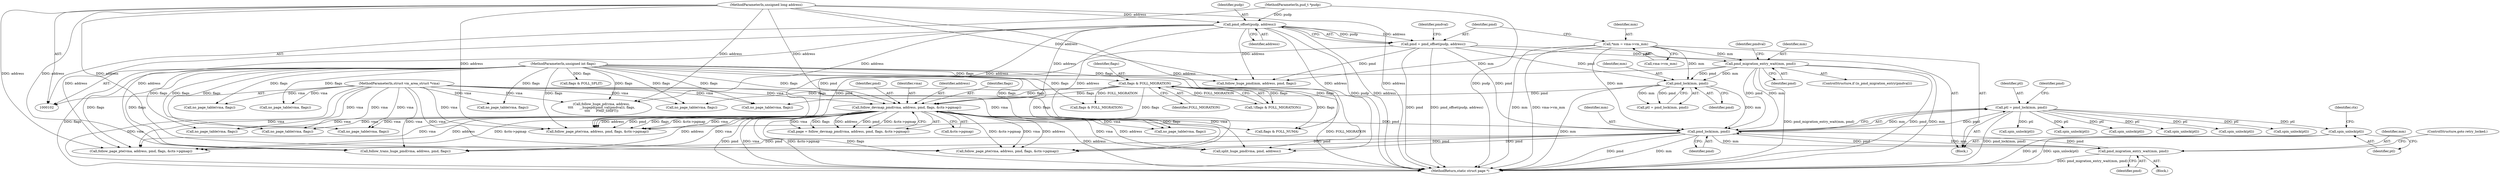 digraph "0_linux_6b3a707736301c2128ca85ce85fb13f60b5e350a_5@pointer" {
"1000424" [label="(Call,spin_unlock(ptl))"];
"1000279" [label="(Call,ptl = pmd_lock(mm, pmd))"];
"1000281" [label="(Call,pmd_lock(mm, pmd))"];
"1000232" [label="(Call,pmd_lock(mm, pmd))"];
"1000114" [label="(Call,*mm = vma->vm_mm)"];
"1000210" [label="(Call,pmd_migration_entry_wait(mm, pmd))"];
"1000119" [label="(Call,pmd = pmd_offset(pudp, address))"];
"1000121" [label="(Call,pmd_offset(pudp, address))"];
"1000105" [label="(MethodParameterIn,pud_t *pudp)"];
"1000104" [label="(MethodParameterIn,unsigned long address)"];
"1000315" [label="(Call,pmd_migration_entry_wait(mm, pmd))"];
"1000237" [label="(Call,follow_devmap_pmd(vma, address, pmd, flags, &ctx->pgmap))"];
"1000103" [label="(MethodParameterIn,struct vm_area_struct *vma)"];
"1000194" [label="(Call,flags & FOLL_MIGRATION)"];
"1000106" [label="(MethodParameterIn,unsigned int flags)"];
"1000238" [label="(Identifier,vma)"];
"1000125" [label="(Identifier,pmdval)"];
"1000239" [label="(Identifier,address)"];
"1000210" [label="(Call,pmd_migration_entry_wait(mm, pmd))"];
"1000104" [label="(MethodParameterIn,unsigned long address)"];
"1000302" [label="(Block,)"];
"1000275" [label="(Call,no_page_table(vma, flags))"];
"1000258" [label="(Call,follow_page_pte(vma, address, pmd, flags, &ctx->pgmap))"];
"1000400" [label="(Call,no_page_table(vma, flags))"];
"1000234" [label="(Identifier,pmd)"];
"1000195" [label="(Identifier,flags)"];
"1000315" [label="(Call,pmd_migration_entry_wait(mm, pmd))"];
"1000193" [label="(Call,!(flags & FOLL_MIGRATION))"];
"1000182" [label="(Call,no_page_table(vma, flags))"];
"1000194" [label="(Call,flags & FOLL_MIGRATION)"];
"1000198" [label="(Call,no_page_table(vma, flags))"];
"1000326" [label="(Call,spin_unlock(ptl))"];
"1000303" [label="(Call,spin_unlock(ptl))"];
"1000123" [label="(Identifier,address)"];
"1000122" [label="(Identifier,pudp)"];
"1000353" [label="(Call,spin_unlock(ptl))"];
"1000279" [label="(Call,ptl = pmd_lock(mm, pmd))"];
"1000316" [label="(Identifier,mm)"];
"1000269" [label="(Call,flags & FOLL_NUMA)"];
"1000114" [label="(Call,*mm = vma->vm_mm)"];
"1000419" [label="(Call,follow_trans_huge_pmd(vma, address, pmd, flags))"];
"1000293" [label="(Call,no_page_table(vma, flags))"];
"1000435" [label="(MethodReturn,static struct page *)"];
"1000158" [label="(Call,no_page_table(vma, flags))"];
"1000214" [label="(Identifier,pmdval)"];
"1000317" [label="(Identifier,pmd)"];
"1000280" [label="(Identifier,ptl)"];
"1000106" [label="(MethodParameterIn,unsigned int flags)"];
"1000312" [label="(Call,no_page_table(vma, flags))"];
"1000212" [label="(Identifier,pmd)"];
"1000207" [label="(ControlStructure,if (is_pmd_migration_entry(pmdval)))"];
"1000241" [label="(Identifier,flags)"];
"1000383" [label="(Call,spin_unlock(ptl))"];
"1000240" [label="(Identifier,pmd)"];
"1000222" [label="(Call,no_page_table(vma, flags))"];
"1000281" [label="(Call,pmd_lock(mm, pmd))"];
"1000428" [label="(Identifier,ctx)"];
"1000103" [label="(MethodParameterIn,struct vm_area_struct *vma)"];
"1000119" [label="(Call,pmd = pmd_offset(pudp, address))"];
"1000308" [label="(Call,flags & FOLL_MIGRATION)"];
"1000377" [label="(Call,spin_unlock(ptl))"];
"1000148" [label="(Call,follow_huge_pmd(mm, address, pmd, flags))"];
"1000211" [label="(Identifier,mm)"];
"1000339" [label="(Call,flags & FOLL_SPLIT)"];
"1000288" [label="(Identifier,pmd)"];
"1000408" [label="(Call,follow_page_pte(vma, address, pmd, flags, &ctx->pgmap))"];
"1000120" [label="(Identifier,pmd)"];
"1000169" [label="(Call,follow_huge_pd(vma, address,\n\t\t\t\t      __hugepd(pmd_val(pmdval)), flags,\n\t\t\t\t      PMD_SHIFT))"];
"1000108" [label="(Block,)"];
"1000318" [label="(ControlStructure,goto retry_locked;)"];
"1000237" [label="(Call,follow_devmap_pmd(vma, address, pmd, flags, &ctx->pgmap))"];
"1000233" [label="(Identifier,mm)"];
"1000242" [label="(Call,&ctx->pgmap)"];
"1000121" [label="(Call,pmd_offset(pudp, address))"];
"1000283" [label="(Identifier,pmd)"];
"1000115" [label="(Identifier,mm)"];
"1000424" [label="(Call,spin_unlock(ptl))"];
"1000425" [label="(Identifier,ptl)"];
"1000282" [label="(Identifier,mm)"];
"1000329" [label="(Call,follow_page_pte(vma, address, pmd, flags, &ctx->pgmap))"];
"1000116" [label="(Call,vma->vm_mm)"];
"1000133" [label="(Call,no_page_table(vma, flags))"];
"1000230" [label="(Call,ptl = pmd_lock(mm, pmd))"];
"1000290" [label="(Call,spin_unlock(ptl))"];
"1000235" [label="(Call,page = follow_devmap_pmd(vma, address, pmd, flags, &ctx->pgmap))"];
"1000105" [label="(MethodParameterIn,pud_t *pudp)"];
"1000358" [label="(Call,split_huge_pmd(vma, pmd, address))"];
"1000232" [label="(Call,pmd_lock(mm, pmd))"];
"1000196" [label="(Identifier,FOLL_MIGRATION)"];
"1000424" -> "1000108"  [label="AST: "];
"1000424" -> "1000425"  [label="CFG: "];
"1000425" -> "1000424"  [label="AST: "];
"1000428" -> "1000424"  [label="CFG: "];
"1000424" -> "1000435"  [label="DDG: ptl"];
"1000424" -> "1000435"  [label="DDG: spin_unlock(ptl)"];
"1000279" -> "1000424"  [label="DDG: ptl"];
"1000279" -> "1000108"  [label="AST: "];
"1000279" -> "1000281"  [label="CFG: "];
"1000280" -> "1000279"  [label="AST: "];
"1000281" -> "1000279"  [label="AST: "];
"1000288" -> "1000279"  [label="CFG: "];
"1000279" -> "1000435"  [label="DDG: pmd_lock(mm, pmd)"];
"1000281" -> "1000279"  [label="DDG: mm"];
"1000281" -> "1000279"  [label="DDG: pmd"];
"1000279" -> "1000290"  [label="DDG: ptl"];
"1000279" -> "1000303"  [label="DDG: ptl"];
"1000279" -> "1000326"  [label="DDG: ptl"];
"1000279" -> "1000353"  [label="DDG: ptl"];
"1000279" -> "1000377"  [label="DDG: ptl"];
"1000279" -> "1000383"  [label="DDG: ptl"];
"1000281" -> "1000283"  [label="CFG: "];
"1000282" -> "1000281"  [label="AST: "];
"1000283" -> "1000281"  [label="AST: "];
"1000281" -> "1000435"  [label="DDG: mm"];
"1000281" -> "1000435"  [label="DDG: pmd"];
"1000232" -> "1000281"  [label="DDG: mm"];
"1000315" -> "1000281"  [label="DDG: mm"];
"1000315" -> "1000281"  [label="DDG: pmd"];
"1000114" -> "1000281"  [label="DDG: mm"];
"1000210" -> "1000281"  [label="DDG: mm"];
"1000210" -> "1000281"  [label="DDG: pmd"];
"1000237" -> "1000281"  [label="DDG: pmd"];
"1000119" -> "1000281"  [label="DDG: pmd"];
"1000281" -> "1000315"  [label="DDG: mm"];
"1000281" -> "1000315"  [label="DDG: pmd"];
"1000281" -> "1000329"  [label="DDG: pmd"];
"1000281" -> "1000358"  [label="DDG: pmd"];
"1000281" -> "1000408"  [label="DDG: pmd"];
"1000281" -> "1000419"  [label="DDG: pmd"];
"1000232" -> "1000230"  [label="AST: "];
"1000232" -> "1000234"  [label="CFG: "];
"1000233" -> "1000232"  [label="AST: "];
"1000234" -> "1000232"  [label="AST: "];
"1000230" -> "1000232"  [label="CFG: "];
"1000232" -> "1000435"  [label="DDG: mm"];
"1000232" -> "1000230"  [label="DDG: mm"];
"1000232" -> "1000230"  [label="DDG: pmd"];
"1000114" -> "1000232"  [label="DDG: mm"];
"1000210" -> "1000232"  [label="DDG: mm"];
"1000210" -> "1000232"  [label="DDG: pmd"];
"1000119" -> "1000232"  [label="DDG: pmd"];
"1000232" -> "1000237"  [label="DDG: pmd"];
"1000114" -> "1000108"  [label="AST: "];
"1000114" -> "1000116"  [label="CFG: "];
"1000115" -> "1000114"  [label="AST: "];
"1000116" -> "1000114"  [label="AST: "];
"1000120" -> "1000114"  [label="CFG: "];
"1000114" -> "1000435"  [label="DDG: mm"];
"1000114" -> "1000435"  [label="DDG: vma->vm_mm"];
"1000114" -> "1000148"  [label="DDG: mm"];
"1000114" -> "1000210"  [label="DDG: mm"];
"1000210" -> "1000207"  [label="AST: "];
"1000210" -> "1000212"  [label="CFG: "];
"1000211" -> "1000210"  [label="AST: "];
"1000212" -> "1000210"  [label="AST: "];
"1000214" -> "1000210"  [label="CFG: "];
"1000210" -> "1000435"  [label="DDG: pmd_migration_entry_wait(mm, pmd)"];
"1000210" -> "1000435"  [label="DDG: pmd"];
"1000210" -> "1000435"  [label="DDG: mm"];
"1000119" -> "1000210"  [label="DDG: pmd"];
"1000210" -> "1000258"  [label="DDG: pmd"];
"1000119" -> "1000108"  [label="AST: "];
"1000119" -> "1000121"  [label="CFG: "];
"1000120" -> "1000119"  [label="AST: "];
"1000121" -> "1000119"  [label="AST: "];
"1000125" -> "1000119"  [label="CFG: "];
"1000119" -> "1000435"  [label="DDG: pmd_offset(pudp, address)"];
"1000119" -> "1000435"  [label="DDG: pmd"];
"1000121" -> "1000119"  [label="DDG: pudp"];
"1000121" -> "1000119"  [label="DDG: address"];
"1000119" -> "1000148"  [label="DDG: pmd"];
"1000119" -> "1000258"  [label="DDG: pmd"];
"1000121" -> "1000123"  [label="CFG: "];
"1000122" -> "1000121"  [label="AST: "];
"1000123" -> "1000121"  [label="AST: "];
"1000121" -> "1000435"  [label="DDG: address"];
"1000121" -> "1000435"  [label="DDG: pudp"];
"1000105" -> "1000121"  [label="DDG: pudp"];
"1000104" -> "1000121"  [label="DDG: address"];
"1000121" -> "1000148"  [label="DDG: address"];
"1000121" -> "1000169"  [label="DDG: address"];
"1000121" -> "1000237"  [label="DDG: address"];
"1000121" -> "1000258"  [label="DDG: address"];
"1000121" -> "1000329"  [label="DDG: address"];
"1000121" -> "1000358"  [label="DDG: address"];
"1000121" -> "1000408"  [label="DDG: address"];
"1000121" -> "1000419"  [label="DDG: address"];
"1000105" -> "1000102"  [label="AST: "];
"1000105" -> "1000435"  [label="DDG: pudp"];
"1000104" -> "1000102"  [label="AST: "];
"1000104" -> "1000435"  [label="DDG: address"];
"1000104" -> "1000148"  [label="DDG: address"];
"1000104" -> "1000169"  [label="DDG: address"];
"1000104" -> "1000237"  [label="DDG: address"];
"1000104" -> "1000258"  [label="DDG: address"];
"1000104" -> "1000329"  [label="DDG: address"];
"1000104" -> "1000358"  [label="DDG: address"];
"1000104" -> "1000408"  [label="DDG: address"];
"1000104" -> "1000419"  [label="DDG: address"];
"1000315" -> "1000302"  [label="AST: "];
"1000315" -> "1000317"  [label="CFG: "];
"1000316" -> "1000315"  [label="AST: "];
"1000317" -> "1000315"  [label="AST: "];
"1000318" -> "1000315"  [label="CFG: "];
"1000315" -> "1000435"  [label="DDG: pmd_migration_entry_wait(mm, pmd)"];
"1000237" -> "1000235"  [label="AST: "];
"1000237" -> "1000242"  [label="CFG: "];
"1000238" -> "1000237"  [label="AST: "];
"1000239" -> "1000237"  [label="AST: "];
"1000240" -> "1000237"  [label="AST: "];
"1000241" -> "1000237"  [label="AST: "];
"1000242" -> "1000237"  [label="AST: "];
"1000235" -> "1000237"  [label="CFG: "];
"1000237" -> "1000435"  [label="DDG: address"];
"1000237" -> "1000435"  [label="DDG: pmd"];
"1000237" -> "1000435"  [label="DDG: vma"];
"1000237" -> "1000435"  [label="DDG: &ctx->pgmap"];
"1000237" -> "1000435"  [label="DDG: flags"];
"1000237" -> "1000235"  [label="DDG: vma"];
"1000237" -> "1000235"  [label="DDG: flags"];
"1000237" -> "1000235"  [label="DDG: address"];
"1000237" -> "1000235"  [label="DDG: pmd"];
"1000237" -> "1000235"  [label="DDG: &ctx->pgmap"];
"1000103" -> "1000237"  [label="DDG: vma"];
"1000194" -> "1000237"  [label="DDG: flags"];
"1000106" -> "1000237"  [label="DDG: flags"];
"1000237" -> "1000258"  [label="DDG: vma"];
"1000237" -> "1000258"  [label="DDG: address"];
"1000237" -> "1000258"  [label="DDG: pmd"];
"1000237" -> "1000258"  [label="DDG: flags"];
"1000237" -> "1000258"  [label="DDG: &ctx->pgmap"];
"1000237" -> "1000269"  [label="DDG: flags"];
"1000237" -> "1000275"  [label="DDG: vma"];
"1000237" -> "1000293"  [label="DDG: vma"];
"1000237" -> "1000312"  [label="DDG: vma"];
"1000237" -> "1000329"  [label="DDG: vma"];
"1000237" -> "1000329"  [label="DDG: address"];
"1000237" -> "1000329"  [label="DDG: &ctx->pgmap"];
"1000237" -> "1000358"  [label="DDG: vma"];
"1000237" -> "1000358"  [label="DDG: address"];
"1000237" -> "1000400"  [label="DDG: vma"];
"1000237" -> "1000408"  [label="DDG: vma"];
"1000237" -> "1000408"  [label="DDG: address"];
"1000237" -> "1000408"  [label="DDG: &ctx->pgmap"];
"1000237" -> "1000419"  [label="DDG: vma"];
"1000237" -> "1000419"  [label="DDG: address"];
"1000103" -> "1000102"  [label="AST: "];
"1000103" -> "1000435"  [label="DDG: vma"];
"1000103" -> "1000133"  [label="DDG: vma"];
"1000103" -> "1000158"  [label="DDG: vma"];
"1000103" -> "1000169"  [label="DDG: vma"];
"1000103" -> "1000182"  [label="DDG: vma"];
"1000103" -> "1000198"  [label="DDG: vma"];
"1000103" -> "1000222"  [label="DDG: vma"];
"1000103" -> "1000258"  [label="DDG: vma"];
"1000103" -> "1000275"  [label="DDG: vma"];
"1000103" -> "1000293"  [label="DDG: vma"];
"1000103" -> "1000312"  [label="DDG: vma"];
"1000103" -> "1000329"  [label="DDG: vma"];
"1000103" -> "1000358"  [label="DDG: vma"];
"1000103" -> "1000400"  [label="DDG: vma"];
"1000103" -> "1000408"  [label="DDG: vma"];
"1000103" -> "1000419"  [label="DDG: vma"];
"1000194" -> "1000193"  [label="AST: "];
"1000194" -> "1000196"  [label="CFG: "];
"1000195" -> "1000194"  [label="AST: "];
"1000196" -> "1000194"  [label="AST: "];
"1000193" -> "1000194"  [label="CFG: "];
"1000194" -> "1000435"  [label="DDG: FOLL_MIGRATION"];
"1000194" -> "1000193"  [label="DDG: flags"];
"1000194" -> "1000193"  [label="DDG: FOLL_MIGRATION"];
"1000106" -> "1000194"  [label="DDG: flags"];
"1000194" -> "1000198"  [label="DDG: flags"];
"1000194" -> "1000222"  [label="DDG: flags"];
"1000194" -> "1000258"  [label="DDG: flags"];
"1000194" -> "1000269"  [label="DDG: flags"];
"1000194" -> "1000308"  [label="DDG: FOLL_MIGRATION"];
"1000106" -> "1000102"  [label="AST: "];
"1000106" -> "1000435"  [label="DDG: flags"];
"1000106" -> "1000133"  [label="DDG: flags"];
"1000106" -> "1000148"  [label="DDG: flags"];
"1000106" -> "1000158"  [label="DDG: flags"];
"1000106" -> "1000169"  [label="DDG: flags"];
"1000106" -> "1000182"  [label="DDG: flags"];
"1000106" -> "1000198"  [label="DDG: flags"];
"1000106" -> "1000222"  [label="DDG: flags"];
"1000106" -> "1000258"  [label="DDG: flags"];
"1000106" -> "1000269"  [label="DDG: flags"];
"1000106" -> "1000275"  [label="DDG: flags"];
"1000106" -> "1000293"  [label="DDG: flags"];
"1000106" -> "1000308"  [label="DDG: flags"];
"1000106" -> "1000312"  [label="DDG: flags"];
"1000106" -> "1000329"  [label="DDG: flags"];
"1000106" -> "1000339"  [label="DDG: flags"];
"1000106" -> "1000400"  [label="DDG: flags"];
"1000106" -> "1000408"  [label="DDG: flags"];
"1000106" -> "1000419"  [label="DDG: flags"];
}
